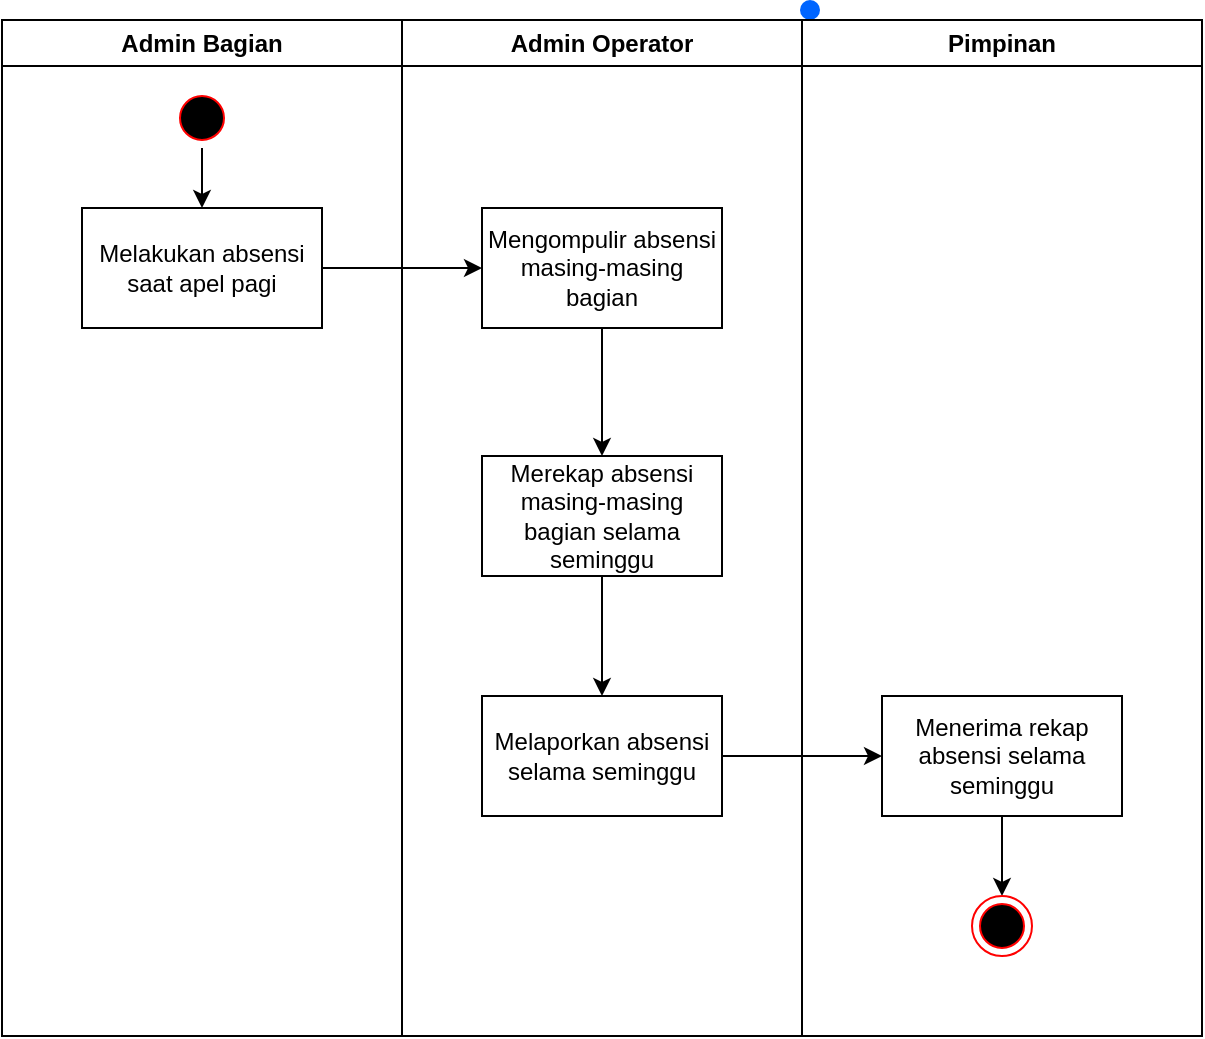 <mxfile version="24.8.3" pages="4">
  <diagram name="Absensi berjalan" id="K2sdL-CNl2_QNscl5u_D">
    <mxGraphModel dx="836" dy="518" grid="1" gridSize="10" guides="1" tooltips="1" connect="1" arrows="1" fold="1" page="1" pageScale="1" pageWidth="1169" pageHeight="827" math="0" shadow="0">
      <root>
        <mxCell id="0" />
        <mxCell id="1" parent="0" />
        <mxCell id="RP2PNdKI0fSP1oUf7DS6-1" value="" style="shape=ellipse;fillColor=#0065FF;strokeColor=none;html=1;sketch=0;" vertex="1" parent="1">
          <mxGeometry x="684" y="155" width="10" height="10" as="geometry" />
        </mxCell>
        <mxCell id="RP2PNdKI0fSP1oUf7DS6-2" value="Admin Bagian" style="swimlane;whiteSpace=wrap;html=1;startSize=23;" vertex="1" parent="1">
          <mxGeometry x="285" y="165" width="200" height="508" as="geometry" />
        </mxCell>
        <mxCell id="RP2PNdKI0fSP1oUf7DS6-3" style="rounded=0;orthogonalLoop=1;jettySize=auto;html=1;entryX=0.5;entryY=0;entryDx=0;entryDy=0;" edge="1" parent="RP2PNdKI0fSP1oUf7DS6-2" target="RP2PNdKI0fSP1oUf7DS6-5">
          <mxGeometry relative="1" as="geometry">
            <mxPoint x="505" y="158" as="targetPoint" />
            <mxPoint x="100" y="128" as="sourcePoint" />
          </mxGeometry>
        </mxCell>
        <mxCell id="RP2PNdKI0fSP1oUf7DS6-5" value="Melakukan absensi saat apel pagi" style="rounded=0;whiteSpace=wrap;html=1;" vertex="1" parent="RP2PNdKI0fSP1oUf7DS6-2">
          <mxGeometry x="40" y="94" width="120" height="60" as="geometry" />
        </mxCell>
        <mxCell id="RP2PNdKI0fSP1oUf7DS6-9" style="edgeStyle=orthogonalEdgeStyle;rounded=0;orthogonalLoop=1;jettySize=auto;html=1;exitX=0.5;exitY=1;exitDx=0;exitDy=0;entryX=0.5;entryY=0;entryDx=0;entryDy=0;" edge="1" parent="RP2PNdKI0fSP1oUf7DS6-2" source="RP2PNdKI0fSP1oUf7DS6-10" target="RP2PNdKI0fSP1oUf7DS6-5">
          <mxGeometry relative="1" as="geometry" />
        </mxCell>
        <mxCell id="RP2PNdKI0fSP1oUf7DS6-10" value="" style="ellipse;html=1;shape=startState;fillColor=#000000;strokeColor=#ff0000;" vertex="1" parent="RP2PNdKI0fSP1oUf7DS6-2">
          <mxGeometry x="85" y="34" width="30" height="30" as="geometry" />
        </mxCell>
        <mxCell id="RP2PNdKI0fSP1oUf7DS6-11" value="Admin Operator" style="swimlane;whiteSpace=wrap;html=1;startSize=23;" vertex="1" parent="1">
          <mxGeometry x="485" y="165" width="200" height="508" as="geometry" />
        </mxCell>
        <mxCell id="RP2PNdKI0fSP1oUf7DS6-38" style="edgeStyle=orthogonalEdgeStyle;rounded=0;orthogonalLoop=1;jettySize=auto;html=1;exitX=0.5;exitY=1;exitDx=0;exitDy=0;entryX=0.5;entryY=0;entryDx=0;entryDy=0;" edge="1" parent="RP2PNdKI0fSP1oUf7DS6-11" source="RP2PNdKI0fSP1oUf7DS6-19" target="RP2PNdKI0fSP1oUf7DS6-34">
          <mxGeometry relative="1" as="geometry" />
        </mxCell>
        <mxCell id="RP2PNdKI0fSP1oUf7DS6-19" value="Mengompulir absensi masing-masing bagian" style="rounded=0;whiteSpace=wrap;html=1;" vertex="1" parent="RP2PNdKI0fSP1oUf7DS6-11">
          <mxGeometry x="40" y="94" width="120" height="60" as="geometry" />
        </mxCell>
        <mxCell id="RP2PNdKI0fSP1oUf7DS6-39" style="edgeStyle=orthogonalEdgeStyle;rounded=0;orthogonalLoop=1;jettySize=auto;html=1;exitX=0.5;exitY=1;exitDx=0;exitDy=0;entryX=0.5;entryY=0;entryDx=0;entryDy=0;" edge="1" parent="RP2PNdKI0fSP1oUf7DS6-11" source="RP2PNdKI0fSP1oUf7DS6-34" target="RP2PNdKI0fSP1oUf7DS6-35">
          <mxGeometry relative="1" as="geometry" />
        </mxCell>
        <mxCell id="RP2PNdKI0fSP1oUf7DS6-34" value="Merekap absensi masing-masing bagian selama seminggu" style="rounded=0;whiteSpace=wrap;html=1;" vertex="1" parent="RP2PNdKI0fSP1oUf7DS6-11">
          <mxGeometry x="40" y="218" width="120" height="60" as="geometry" />
        </mxCell>
        <mxCell id="RP2PNdKI0fSP1oUf7DS6-35" value="Melaporkan absensi selama seminggu" style="rounded=0;whiteSpace=wrap;html=1;" vertex="1" parent="RP2PNdKI0fSP1oUf7DS6-11">
          <mxGeometry x="40" y="338" width="120" height="60" as="geometry" />
        </mxCell>
        <mxCell id="RP2PNdKI0fSP1oUf7DS6-24" value="Pimpinan" style="swimlane;whiteSpace=wrap;html=1;startSize=23;" vertex="1" parent="1">
          <mxGeometry x="685" y="165" width="200" height="508" as="geometry" />
        </mxCell>
        <mxCell id="RP2PNdKI0fSP1oUf7DS6-41" style="edgeStyle=orthogonalEdgeStyle;rounded=0;orthogonalLoop=1;jettySize=auto;html=1;exitX=0.5;exitY=1;exitDx=0;exitDy=0;entryX=0.5;entryY=0;entryDx=0;entryDy=0;" edge="1" parent="RP2PNdKI0fSP1oUf7DS6-24" source="RP2PNdKI0fSP1oUf7DS6-36" target="RP2PNdKI0fSP1oUf7DS6-37">
          <mxGeometry relative="1" as="geometry" />
        </mxCell>
        <mxCell id="RP2PNdKI0fSP1oUf7DS6-36" value="Menerima rekap absensi selama seminggu" style="rounded=0;whiteSpace=wrap;html=1;" vertex="1" parent="RP2PNdKI0fSP1oUf7DS6-24">
          <mxGeometry x="40" y="338" width="120" height="60" as="geometry" />
        </mxCell>
        <mxCell id="RP2PNdKI0fSP1oUf7DS6-37" value="" style="ellipse;html=1;shape=endState;fillColor=#000000;strokeColor=#ff0000;" vertex="1" parent="RP2PNdKI0fSP1oUf7DS6-24">
          <mxGeometry x="85" y="438" width="30" height="30" as="geometry" />
        </mxCell>
        <mxCell id="RP2PNdKI0fSP1oUf7DS6-33" style="edgeStyle=orthogonalEdgeStyle;rounded=0;orthogonalLoop=1;jettySize=auto;html=1;exitX=1;exitY=0.5;exitDx=0;exitDy=0;entryX=0;entryY=0.5;entryDx=0;entryDy=0;" edge="1" parent="1" source="RP2PNdKI0fSP1oUf7DS6-5" target="RP2PNdKI0fSP1oUf7DS6-19">
          <mxGeometry relative="1" as="geometry" />
        </mxCell>
        <mxCell id="RP2PNdKI0fSP1oUf7DS6-40" style="edgeStyle=orthogonalEdgeStyle;rounded=0;orthogonalLoop=1;jettySize=auto;html=1;exitX=1;exitY=0.5;exitDx=0;exitDy=0;entryX=0;entryY=0.5;entryDx=0;entryDy=0;" edge="1" parent="1" source="RP2PNdKI0fSP1oUf7DS6-35" target="RP2PNdKI0fSP1oUf7DS6-36">
          <mxGeometry relative="1" as="geometry" />
        </mxCell>
      </root>
    </mxGraphModel>
  </diagram>
  <diagram id="sGYy2NE35psyO95sojaD" name="Cuti berjalan">
    <mxGraphModel dx="836" dy="518" grid="1" gridSize="10" guides="1" tooltips="1" connect="1" arrows="1" fold="1" page="1" pageScale="1" pageWidth="1169" pageHeight="827" math="0" shadow="0">
      <root>
        <mxCell id="0" />
        <mxCell id="1" parent="0" />
        <mxCell id="Ii3kwbRo7oEwA61v0vtd-1" value="" style="shape=ellipse;fillColor=#0065FF;strokeColor=none;html=1;sketch=0;" vertex="1" parent="1">
          <mxGeometry x="684" y="116" width="10" height="10" as="geometry" />
        </mxCell>
        <mxCell id="Ii3kwbRo7oEwA61v0vtd-2" value="Admin Bagian" style="swimlane;whiteSpace=wrap;html=1;startSize=23;" vertex="1" parent="1">
          <mxGeometry x="285" y="126" width="200" height="585" as="geometry" />
        </mxCell>
        <mxCell id="Ii3kwbRo7oEwA61v0vtd-3" style="rounded=0;orthogonalLoop=1;jettySize=auto;html=1;entryX=0.5;entryY=0;entryDx=0;entryDy=0;" edge="1" parent="Ii3kwbRo7oEwA61v0vtd-2" target="Ii3kwbRo7oEwA61v0vtd-4">
          <mxGeometry relative="1" as="geometry">
            <mxPoint x="505" y="158" as="targetPoint" />
            <mxPoint x="100" y="128" as="sourcePoint" />
          </mxGeometry>
        </mxCell>
        <mxCell id="Ii3kwbRo7oEwA61v0vtd-4" value="Mengajukan cuti" style="rounded=0;whiteSpace=wrap;html=1;" vertex="1" parent="Ii3kwbRo7oEwA61v0vtd-2">
          <mxGeometry x="40" y="85" width="120" height="60" as="geometry" />
        </mxCell>
        <mxCell id="Ii3kwbRo7oEwA61v0vtd-5" style="edgeStyle=orthogonalEdgeStyle;rounded=0;orthogonalLoop=1;jettySize=auto;html=1;exitX=0.5;exitY=1;exitDx=0;exitDy=0;entryX=0.5;entryY=0;entryDx=0;entryDy=0;" edge="1" parent="Ii3kwbRo7oEwA61v0vtd-2" source="Ii3kwbRo7oEwA61v0vtd-6" target="Ii3kwbRo7oEwA61v0vtd-4">
          <mxGeometry relative="1" as="geometry" />
        </mxCell>
        <mxCell id="Ii3kwbRo7oEwA61v0vtd-6" value="" style="ellipse;html=1;shape=startState;fillColor=#000000;strokeColor=#ff0000;" vertex="1" parent="Ii3kwbRo7oEwA61v0vtd-2">
          <mxGeometry x="85" y="34" width="30" height="30" as="geometry" />
        </mxCell>
        <mxCell id="kR0eay2GHYo3jmkJ7m7U-7" value="Pemberitahuan penolakan izin" style="rounded=0;whiteSpace=wrap;html=1;" vertex="1" parent="Ii3kwbRo7oEwA61v0vtd-2">
          <mxGeometry x="40" y="345" width="120" height="60" as="geometry" />
        </mxCell>
        <mxCell id="Ii3kwbRo7oEwA61v0vtd-7" value="Admin Operator" style="swimlane;whiteSpace=wrap;html=1;startSize=23;" vertex="1" parent="1">
          <mxGeometry x="485" y="126" width="200" height="585" as="geometry" />
        </mxCell>
        <mxCell id="kR0eay2GHYo3jmkJ7m7U-1" style="edgeStyle=orthogonalEdgeStyle;rounded=0;orthogonalLoop=1;jettySize=auto;html=1;exitX=0.5;exitY=1;exitDx=0;exitDy=0;entryX=0.5;entryY=0;entryDx=0;entryDy=0;" edge="1" parent="Ii3kwbRo7oEwA61v0vtd-7" source="Ii3kwbRo7oEwA61v0vtd-9" target="Ii3kwbRo7oEwA61v0vtd-22">
          <mxGeometry relative="1" as="geometry" />
        </mxCell>
        <mxCell id="Ii3kwbRo7oEwA61v0vtd-9" value="Menerima pengajuan cuti / izin" style="rounded=0;whiteSpace=wrap;html=1;" vertex="1" parent="Ii3kwbRo7oEwA61v0vtd-7">
          <mxGeometry x="40" y="85" width="120" height="60" as="geometry" />
        </mxCell>
        <mxCell id="kR0eay2GHYo3jmkJ7m7U-2" style="edgeStyle=orthogonalEdgeStyle;rounded=0;orthogonalLoop=1;jettySize=auto;html=1;exitX=0.5;exitY=1;exitDx=0;exitDy=0;entryX=0.5;entryY=0;entryDx=0;entryDy=0;" edge="1" parent="Ii3kwbRo7oEwA61v0vtd-7" source="Ii3kwbRo7oEwA61v0vtd-22" target="Ii3kwbRo7oEwA61v0vtd-27">
          <mxGeometry relative="1" as="geometry" />
        </mxCell>
        <mxCell id="Ii3kwbRo7oEwA61v0vtd-22" value="Memverifikasi kelayakan sesuai absensi masuk kerja" style="rounded=0;whiteSpace=wrap;html=1;" vertex="1" parent="Ii3kwbRo7oEwA61v0vtd-7">
          <mxGeometry x="40" y="175" width="120" height="60" as="geometry" />
        </mxCell>
        <mxCell id="Ii3kwbRo7oEwA61v0vtd-27" value="Melaporkan ke pimpinan" style="rounded=0;whiteSpace=wrap;html=1;" vertex="1" parent="Ii3kwbRo7oEwA61v0vtd-7">
          <mxGeometry x="40" y="255" width="120" height="60" as="geometry" />
        </mxCell>
        <mxCell id="kR0eay2GHYo3jmkJ7m7U-6" value="Meneruskan disposisi" style="rounded=0;whiteSpace=wrap;html=1;" vertex="1" parent="Ii3kwbRo7oEwA61v0vtd-7">
          <mxGeometry x="40" y="345" width="120" height="60" as="geometry" />
        </mxCell>
        <mxCell id="kR0eay2GHYo3jmkJ7m7U-11" style="edgeStyle=orthogonalEdgeStyle;rounded=0;orthogonalLoop=1;jettySize=auto;html=1;exitX=0.5;exitY=1;exitDx=0;exitDy=0;entryX=0.5;entryY=0;entryDx=0;entryDy=0;" edge="1" parent="Ii3kwbRo7oEwA61v0vtd-7" source="kR0eay2GHYo3jmkJ7m7U-10" target="Ii3kwbRo7oEwA61v0vtd-29">
          <mxGeometry relative="1" as="geometry" />
        </mxCell>
        <mxCell id="kR0eay2GHYo3jmkJ7m7U-10" value="Membuat surat cuti" style="rounded=0;whiteSpace=wrap;html=1;" vertex="1" parent="Ii3kwbRo7oEwA61v0vtd-7">
          <mxGeometry x="40" y="435" width="120" height="60" as="geometry" />
        </mxCell>
        <mxCell id="Ii3kwbRo7oEwA61v0vtd-29" value="" style="ellipse;html=1;shape=endState;fillColor=#000000;strokeColor=#ff0000;" vertex="1" parent="Ii3kwbRo7oEwA61v0vtd-7">
          <mxGeometry x="85" y="525" width="30" height="30" as="geometry" />
        </mxCell>
        <mxCell id="Ii3kwbRo7oEwA61v0vtd-13" value="Pimpinan" style="swimlane;whiteSpace=wrap;html=1;startSize=23;" vertex="1" parent="1">
          <mxGeometry x="685" y="126" width="200" height="585" as="geometry" />
        </mxCell>
        <mxCell id="Ii3kwbRo7oEwA61v0vtd-21" value="Disetujui?" style="rhombus;whiteSpace=wrap;html=1;" vertex="1" parent="Ii3kwbRo7oEwA61v0vtd-13">
          <mxGeometry x="60" y="335" width="80" height="80" as="geometry" />
        </mxCell>
        <mxCell id="kR0eay2GHYo3jmkJ7m7U-5" style="edgeStyle=orthogonalEdgeStyle;rounded=0;orthogonalLoop=1;jettySize=auto;html=1;exitX=0.5;exitY=1;exitDx=0;exitDy=0;entryX=0.5;entryY=0;entryDx=0;entryDy=0;" edge="1" parent="Ii3kwbRo7oEwA61v0vtd-13" source="kR0eay2GHYo3jmkJ7m7U-3" target="Ii3kwbRo7oEwA61v0vtd-21">
          <mxGeometry relative="1" as="geometry" />
        </mxCell>
        <mxCell id="kR0eay2GHYo3jmkJ7m7U-3" value="Menerima pengajuan" style="rounded=0;whiteSpace=wrap;html=1;" vertex="1" parent="Ii3kwbRo7oEwA61v0vtd-13">
          <mxGeometry x="40" y="255" width="120" height="60" as="geometry" />
        </mxCell>
        <mxCell id="Ii3kwbRo7oEwA61v0vtd-17" style="edgeStyle=orthogonalEdgeStyle;rounded=0;orthogonalLoop=1;jettySize=auto;html=1;exitX=1;exitY=0.5;exitDx=0;exitDy=0;entryX=0;entryY=0.5;entryDx=0;entryDy=0;" edge="1" parent="1" source="Ii3kwbRo7oEwA61v0vtd-4" target="Ii3kwbRo7oEwA61v0vtd-9">
          <mxGeometry relative="1" as="geometry" />
        </mxCell>
        <mxCell id="kR0eay2GHYo3jmkJ7m7U-4" style="edgeStyle=orthogonalEdgeStyle;rounded=0;orthogonalLoop=1;jettySize=auto;html=1;exitX=1;exitY=0.5;exitDx=0;exitDy=0;entryX=0;entryY=0.5;entryDx=0;entryDy=0;" edge="1" parent="1" source="Ii3kwbRo7oEwA61v0vtd-27" target="kR0eay2GHYo3jmkJ7m7U-3">
          <mxGeometry relative="1" as="geometry" />
        </mxCell>
        <mxCell id="kR0eay2GHYo3jmkJ7m7U-8" style="edgeStyle=orthogonalEdgeStyle;rounded=0;orthogonalLoop=1;jettySize=auto;html=1;exitX=0;exitY=0.5;exitDx=0;exitDy=0;entryX=1;entryY=0.5;entryDx=0;entryDy=0;" edge="1" parent="1" source="kR0eay2GHYo3jmkJ7m7U-6" target="kR0eay2GHYo3jmkJ7m7U-7">
          <mxGeometry relative="1" as="geometry" />
        </mxCell>
        <mxCell id="kR0eay2GHYo3jmkJ7m7U-9" value="No" style="edgeStyle=orthogonalEdgeStyle;rounded=0;orthogonalLoop=1;jettySize=auto;html=1;exitX=0;exitY=0.5;exitDx=0;exitDy=0;entryX=1;entryY=0.5;entryDx=0;entryDy=0;" edge="1" parent="1" source="Ii3kwbRo7oEwA61v0vtd-21" target="kR0eay2GHYo3jmkJ7m7U-6">
          <mxGeometry relative="1" as="geometry" />
        </mxCell>
        <mxCell id="kR0eay2GHYo3jmkJ7m7U-12" value="Yes" style="edgeStyle=orthogonalEdgeStyle;rounded=0;orthogonalLoop=1;jettySize=auto;html=1;exitX=0.5;exitY=1;exitDx=0;exitDy=0;entryX=1;entryY=0.5;entryDx=0;entryDy=0;" edge="1" parent="1" source="Ii3kwbRo7oEwA61v0vtd-21" target="kR0eay2GHYo3jmkJ7m7U-10">
          <mxGeometry relative="1" as="geometry" />
        </mxCell>
      </root>
    </mxGraphModel>
  </diagram>
  <diagram id="3SzZhy67pFNnUo_OLMB9" name="Absensi usulan">
    <mxGraphModel dx="794" dy="492" grid="1" gridSize="10" guides="1" tooltips="1" connect="1" arrows="1" fold="1" page="1" pageScale="1" pageWidth="1169" pageHeight="827" math="0" shadow="0">
      <root>
        <mxCell id="0" />
        <mxCell id="1" parent="0" />
        <mxCell id="vDS6wJJqvp1cuCn6fOoQ-1" value="" style="shape=ellipse;fillColor=#0065FF;strokeColor=none;html=1;sketch=0;" vertex="1" parent="1">
          <mxGeometry x="784" y="216" width="10" height="10" as="geometry" />
        </mxCell>
        <mxCell id="vDS6wJJqvp1cuCn6fOoQ-2" value="Sistem" style="swimlane;whiteSpace=wrap;html=1;startSize=23;" vertex="1" parent="1">
          <mxGeometry x="385" y="226" width="200" height="385" as="geometry" />
        </mxCell>
        <mxCell id="vDS6wJJqvp1cuCn6fOoQ-3" style="rounded=0;orthogonalLoop=1;jettySize=auto;html=1;entryX=0.5;entryY=0;entryDx=0;entryDy=0;" edge="1" parent="vDS6wJJqvp1cuCn6fOoQ-2" target="vDS6wJJqvp1cuCn6fOoQ-4">
          <mxGeometry relative="1" as="geometry">
            <mxPoint x="505" y="158" as="targetPoint" />
            <mxPoint x="100" y="128" as="sourcePoint" />
          </mxGeometry>
        </mxCell>
        <mxCell id="vDS6wJJqvp1cuCn6fOoQ-4" value="Menyimpan dan merekap semua bagian" style="rounded=0;whiteSpace=wrap;html=1;" vertex="1" parent="vDS6wJJqvp1cuCn6fOoQ-2">
          <mxGeometry x="40" y="94" width="120" height="60" as="geometry" />
        </mxCell>
        <mxCell id="vDS6wJJqvp1cuCn6fOoQ-7" value="Admin Operator" style="swimlane;whiteSpace=wrap;html=1;startSize=23;" vertex="1" parent="1">
          <mxGeometry x="585" y="226" width="200" height="385" as="geometry" />
        </mxCell>
        <mxCell id="vDS6wJJqvp1cuCn6fOoQ-26" style="edgeStyle=orthogonalEdgeStyle;rounded=0;orthogonalLoop=1;jettySize=auto;html=1;exitX=0.5;exitY=1;exitDx=0;exitDy=0;entryX=0.5;entryY=0;entryDx=0;entryDy=0;" edge="1" parent="vDS6wJJqvp1cuCn6fOoQ-7" source="vDS6wJJqvp1cuCn6fOoQ-9" target="vDS6wJJqvp1cuCn6fOoQ-11">
          <mxGeometry relative="1" as="geometry" />
        </mxCell>
        <mxCell id="vDS6wJJqvp1cuCn6fOoQ-9" value="Unduh rekapan data" style="rounded=0;whiteSpace=wrap;html=1;" vertex="1" parent="vDS6wJJqvp1cuCn6fOoQ-7">
          <mxGeometry x="40" y="94" width="120" height="60" as="geometry" />
        </mxCell>
        <mxCell id="vDS6wJJqvp1cuCn6fOoQ-11" value="Melaporkan absensi" style="rounded=0;whiteSpace=wrap;html=1;" vertex="1" parent="vDS6wJJqvp1cuCn6fOoQ-7">
          <mxGeometry x="40" y="218" width="120" height="60" as="geometry" />
        </mxCell>
        <mxCell id="vDS6wJJqvp1cuCn6fOoQ-13" value="Pimpinan" style="swimlane;whiteSpace=wrap;html=1;startSize=23;" vertex="1" parent="1">
          <mxGeometry x="785" y="226" width="200" height="385" as="geometry" />
        </mxCell>
        <mxCell id="vDS6wJJqvp1cuCn6fOoQ-14" style="edgeStyle=orthogonalEdgeStyle;rounded=0;orthogonalLoop=1;jettySize=auto;html=1;exitX=0.5;exitY=1;exitDx=0;exitDy=0;entryX=0.5;entryY=0;entryDx=0;entryDy=0;" edge="1" parent="vDS6wJJqvp1cuCn6fOoQ-13" source="vDS6wJJqvp1cuCn6fOoQ-15" target="vDS6wJJqvp1cuCn6fOoQ-16">
          <mxGeometry relative="1" as="geometry" />
        </mxCell>
        <mxCell id="vDS6wJJqvp1cuCn6fOoQ-15" value="Menerima rekap absensi" style="rounded=0;whiteSpace=wrap;html=1;" vertex="1" parent="vDS6wJJqvp1cuCn6fOoQ-13">
          <mxGeometry x="40" y="218" width="120" height="60" as="geometry" />
        </mxCell>
        <mxCell id="vDS6wJJqvp1cuCn6fOoQ-16" value="" style="ellipse;html=1;shape=endState;fillColor=#000000;strokeColor=#ff0000;" vertex="1" parent="vDS6wJJqvp1cuCn6fOoQ-13">
          <mxGeometry x="85" y="325" width="30" height="30" as="geometry" />
        </mxCell>
        <mxCell id="vDS6wJJqvp1cuCn6fOoQ-19" value="Admin Bagian" style="swimlane;whiteSpace=wrap;html=1;startSize=23;" vertex="1" parent="1">
          <mxGeometry x="185" y="226" width="200" height="385" as="geometry" />
        </mxCell>
        <mxCell id="vDS6wJJqvp1cuCn6fOoQ-20" style="rounded=0;orthogonalLoop=1;jettySize=auto;html=1;entryX=0.5;entryY=0;entryDx=0;entryDy=0;" edge="1" parent="vDS6wJJqvp1cuCn6fOoQ-19" target="vDS6wJJqvp1cuCn6fOoQ-21">
          <mxGeometry relative="1" as="geometry">
            <mxPoint x="505" y="158" as="targetPoint" />
            <mxPoint x="100" y="128" as="sourcePoint" />
          </mxGeometry>
        </mxCell>
        <mxCell id="vDS6wJJqvp1cuCn6fOoQ-21" value="Melakukan absensi" style="rounded=0;whiteSpace=wrap;html=1;" vertex="1" parent="vDS6wJJqvp1cuCn6fOoQ-19">
          <mxGeometry x="40" y="94" width="120" height="60" as="geometry" />
        </mxCell>
        <mxCell id="vDS6wJJqvp1cuCn6fOoQ-22" style="edgeStyle=orthogonalEdgeStyle;rounded=0;orthogonalLoop=1;jettySize=auto;html=1;exitX=0.5;exitY=1;exitDx=0;exitDy=0;entryX=0.5;entryY=0;entryDx=0;entryDy=0;" edge="1" parent="vDS6wJJqvp1cuCn6fOoQ-19" source="vDS6wJJqvp1cuCn6fOoQ-23" target="vDS6wJJqvp1cuCn6fOoQ-21">
          <mxGeometry relative="1" as="geometry" />
        </mxCell>
        <mxCell id="vDS6wJJqvp1cuCn6fOoQ-23" value="" style="ellipse;html=1;shape=startState;fillColor=#000000;strokeColor=#ff0000;" vertex="1" parent="vDS6wJJqvp1cuCn6fOoQ-19">
          <mxGeometry x="85" y="34" width="30" height="30" as="geometry" />
        </mxCell>
        <mxCell id="vDS6wJJqvp1cuCn6fOoQ-24" style="edgeStyle=orthogonalEdgeStyle;rounded=0;orthogonalLoop=1;jettySize=auto;html=1;exitX=1;exitY=0.5;exitDx=0;exitDy=0;entryX=0;entryY=0.5;entryDx=0;entryDy=0;" edge="1" parent="1" source="vDS6wJJqvp1cuCn6fOoQ-21" target="vDS6wJJqvp1cuCn6fOoQ-4">
          <mxGeometry relative="1" as="geometry" />
        </mxCell>
        <mxCell id="vDS6wJJqvp1cuCn6fOoQ-25" style="edgeStyle=orthogonalEdgeStyle;rounded=0;orthogonalLoop=1;jettySize=auto;html=1;exitX=1;exitY=0.5;exitDx=0;exitDy=0;entryX=0;entryY=0.5;entryDx=0;entryDy=0;" edge="1" parent="1" source="vDS6wJJqvp1cuCn6fOoQ-4" target="vDS6wJJqvp1cuCn6fOoQ-9">
          <mxGeometry relative="1" as="geometry" />
        </mxCell>
        <mxCell id="vDS6wJJqvp1cuCn6fOoQ-27" style="edgeStyle=orthogonalEdgeStyle;rounded=0;orthogonalLoop=1;jettySize=auto;html=1;exitX=1;exitY=0.5;exitDx=0;exitDy=0;entryX=0;entryY=0.5;entryDx=0;entryDy=0;" edge="1" parent="1" source="vDS6wJJqvp1cuCn6fOoQ-11" target="vDS6wJJqvp1cuCn6fOoQ-15">
          <mxGeometry relative="1" as="geometry" />
        </mxCell>
      </root>
    </mxGraphModel>
  </diagram>
  <diagram id="GhmMchgFNy6X7R87W3E0" name="Cuti usulan">
    <mxGraphModel dx="993" dy="615" grid="1" gridSize="10" guides="1" tooltips="1" connect="1" arrows="1" fold="1" page="1" pageScale="1" pageWidth="1169" pageHeight="827" math="0" shadow="0">
      <root>
        <mxCell id="0" />
        <mxCell id="1" parent="0" />
        <mxCell id="0fYuL7wdUbv8ZMNUEp9P-1" value="" style="shape=ellipse;fillColor=#0065FF;strokeColor=none;html=1;sketch=0;" vertex="1" parent="1">
          <mxGeometry x="784" y="155" width="10" height="10" as="geometry" />
        </mxCell>
        <mxCell id="0fYuL7wdUbv8ZMNUEp9P-2" value="Sistem" style="swimlane;whiteSpace=wrap;html=1;startSize=23;" vertex="1" parent="1">
          <mxGeometry x="385" y="165" width="200" height="508" as="geometry" />
        </mxCell>
        <mxCell id="0fYuL7wdUbv8ZMNUEp9P-9" value="Mengecek kelayakan sesuai absensi kerja" style="rounded=0;whiteSpace=wrap;html=1;" vertex="1" parent="0fYuL7wdUbv8ZMNUEp9P-2">
          <mxGeometry x="40" y="94" width="120" height="60" as="geometry" />
        </mxCell>
        <mxCell id="0fYuL7wdUbv8ZMNUEp9P-8" value="Admin Operator" style="swimlane;whiteSpace=wrap;html=1;startSize=23;" vertex="1" parent="1">
          <mxGeometry x="585" y="165" width="200" height="508" as="geometry" />
        </mxCell>
        <mxCell id="0fYuL7wdUbv8ZMNUEp9P-10" value="Meneruskan disposisi" style="rounded=0;whiteSpace=wrap;html=1;" vertex="1" parent="0fYuL7wdUbv8ZMNUEp9P-8">
          <mxGeometry x="40" y="205" width="120" height="60" as="geometry" />
        </mxCell>
        <mxCell id="0fYuL7wdUbv8ZMNUEp9P-11" style="edgeStyle=orthogonalEdgeStyle;rounded=0;orthogonalLoop=1;jettySize=auto;html=1;exitX=0.5;exitY=1;exitDx=0;exitDy=0;entryX=0.5;entryY=0;entryDx=0;entryDy=0;" edge="1" parent="0fYuL7wdUbv8ZMNUEp9P-8" source="0fYuL7wdUbv8ZMNUEp9P-12" target="0fYuL7wdUbv8ZMNUEp9P-13">
          <mxGeometry relative="1" as="geometry" />
        </mxCell>
        <mxCell id="0fYuL7wdUbv8ZMNUEp9P-12" value="Membuat surat izin atau cuti" style="rounded=0;whiteSpace=wrap;html=1;" vertex="1" parent="0fYuL7wdUbv8ZMNUEp9P-8">
          <mxGeometry x="40" y="315" width="120" height="60" as="geometry" />
        </mxCell>
        <mxCell id="0fYuL7wdUbv8ZMNUEp9P-13" value="" style="ellipse;html=1;shape=endState;fillColor=#000000;strokeColor=#ff0000;" vertex="1" parent="0fYuL7wdUbv8ZMNUEp9P-8">
          <mxGeometry x="85" y="415" width="30" height="30" as="geometry" />
        </mxCell>
        <mxCell id="RgnCaa3XSqlw6Yye9447-1" value="Meneruskan pengajuan" style="rounded=0;whiteSpace=wrap;html=1;" vertex="1" parent="0fYuL7wdUbv8ZMNUEp9P-8">
          <mxGeometry x="40" y="95" width="120" height="60" as="geometry" />
        </mxCell>
        <mxCell id="0fYuL7wdUbv8ZMNUEp9P-14" value="Pimpinan" style="swimlane;whiteSpace=wrap;html=1;startSize=23;" vertex="1" parent="1">
          <mxGeometry x="785" y="165" width="200" height="508" as="geometry" />
        </mxCell>
        <mxCell id="0fYuL7wdUbv8ZMNUEp9P-15" style="edgeStyle=orthogonalEdgeStyle;rounded=0;orthogonalLoop=1;jettySize=auto;html=1;exitX=0.5;exitY=1;exitDx=0;exitDy=0;entryX=0.5;entryY=0;entryDx=0;entryDy=0;" edge="1" parent="0fYuL7wdUbv8ZMNUEp9P-14" source="0fYuL7wdUbv8ZMNUEp9P-16" target="0fYuL7wdUbv8ZMNUEp9P-17">
          <mxGeometry relative="1" as="geometry" />
        </mxCell>
        <mxCell id="0fYuL7wdUbv8ZMNUEp9P-16" value="Menerima pengajuan" style="rounded=0;whiteSpace=wrap;html=1;" vertex="1" parent="0fYuL7wdUbv8ZMNUEp9P-14">
          <mxGeometry x="40" y="94" width="120" height="60" as="geometry" />
        </mxCell>
        <mxCell id="0fYuL7wdUbv8ZMNUEp9P-17" value="Disetujui?" style="rhombus;whiteSpace=wrap;html=1;" vertex="1" parent="0fYuL7wdUbv8ZMNUEp9P-14">
          <mxGeometry x="60" y="195" width="80" height="80" as="geometry" />
        </mxCell>
        <mxCell id="0fYuL7wdUbv8ZMNUEp9P-20" value="No" style="edgeStyle=orthogonalEdgeStyle;rounded=0;orthogonalLoop=1;jettySize=auto;html=1;exitX=0;exitY=0.5;exitDx=0;exitDy=0;entryX=1;entryY=0.5;entryDx=0;entryDy=0;" edge="1" parent="1" source="0fYuL7wdUbv8ZMNUEp9P-17" target="0fYuL7wdUbv8ZMNUEp9P-10">
          <mxGeometry relative="1" as="geometry" />
        </mxCell>
        <mxCell id="0fYuL7wdUbv8ZMNUEp9P-22" value="Yes" style="edgeStyle=orthogonalEdgeStyle;rounded=0;orthogonalLoop=1;jettySize=auto;html=1;exitX=0.5;exitY=1;exitDx=0;exitDy=0;entryX=1;entryY=0.5;entryDx=0;entryDy=0;" edge="1" parent="1" source="0fYuL7wdUbv8ZMNUEp9P-17" target="0fYuL7wdUbv8ZMNUEp9P-12">
          <mxGeometry relative="1" as="geometry" />
        </mxCell>
        <mxCell id="0fYuL7wdUbv8ZMNUEp9P-23" value="Admin Bagian" style="swimlane;whiteSpace=wrap;html=1;startSize=23;" vertex="1" parent="1">
          <mxGeometry x="185" y="165" width="200" height="508" as="geometry" />
        </mxCell>
        <mxCell id="0fYuL7wdUbv8ZMNUEp9P-24" style="rounded=0;orthogonalLoop=1;jettySize=auto;html=1;entryX=0.5;entryY=0;entryDx=0;entryDy=0;" edge="1" parent="0fYuL7wdUbv8ZMNUEp9P-23" target="0fYuL7wdUbv8ZMNUEp9P-25">
          <mxGeometry relative="1" as="geometry">
            <mxPoint x="505" y="158" as="targetPoint" />
            <mxPoint x="100" y="128" as="sourcePoint" />
          </mxGeometry>
        </mxCell>
        <mxCell id="0fYuL7wdUbv8ZMNUEp9P-25" value="Mengajukan cuti" style="rounded=0;whiteSpace=wrap;html=1;" vertex="1" parent="0fYuL7wdUbv8ZMNUEp9P-23">
          <mxGeometry x="40" y="94" width="120" height="60" as="geometry" />
        </mxCell>
        <mxCell id="0fYuL7wdUbv8ZMNUEp9P-26" style="edgeStyle=orthogonalEdgeStyle;rounded=0;orthogonalLoop=1;jettySize=auto;html=1;exitX=0.5;exitY=1;exitDx=0;exitDy=0;entryX=0.5;entryY=0;entryDx=0;entryDy=0;" edge="1" parent="0fYuL7wdUbv8ZMNUEp9P-23" source="0fYuL7wdUbv8ZMNUEp9P-27" target="0fYuL7wdUbv8ZMNUEp9P-25">
          <mxGeometry relative="1" as="geometry" />
        </mxCell>
        <mxCell id="0fYuL7wdUbv8ZMNUEp9P-27" value="" style="ellipse;html=1;shape=startState;fillColor=#000000;strokeColor=#ff0000;" vertex="1" parent="0fYuL7wdUbv8ZMNUEp9P-23">
          <mxGeometry x="85" y="34" width="30" height="30" as="geometry" />
        </mxCell>
        <mxCell id="0fYuL7wdUbv8ZMNUEp9P-28" value="Pemberitahuan penolakan izin" style="rounded=0;whiteSpace=wrap;html=1;" vertex="1" parent="0fYuL7wdUbv8ZMNUEp9P-23">
          <mxGeometry x="40" y="205" width="120" height="60" as="geometry" />
        </mxCell>
        <mxCell id="RgnCaa3XSqlw6Yye9447-2" style="edgeStyle=orthogonalEdgeStyle;rounded=0;orthogonalLoop=1;jettySize=auto;html=1;exitX=1;exitY=0.5;exitDx=0;exitDy=0;entryX=0;entryY=0.5;entryDx=0;entryDy=0;" edge="1" parent="1" source="0fYuL7wdUbv8ZMNUEp9P-25" target="0fYuL7wdUbv8ZMNUEp9P-9">
          <mxGeometry relative="1" as="geometry" />
        </mxCell>
        <mxCell id="RgnCaa3XSqlw6Yye9447-3" style="edgeStyle=orthogonalEdgeStyle;rounded=0;orthogonalLoop=1;jettySize=auto;html=1;exitX=1;exitY=0.5;exitDx=0;exitDy=0;entryX=0;entryY=0.5;entryDx=0;entryDy=0;" edge="1" parent="1" source="0fYuL7wdUbv8ZMNUEp9P-9" target="RgnCaa3XSqlw6Yye9447-1">
          <mxGeometry relative="1" as="geometry" />
        </mxCell>
        <mxCell id="RgnCaa3XSqlw6Yye9447-4" style="edgeStyle=orthogonalEdgeStyle;rounded=0;orthogonalLoop=1;jettySize=auto;html=1;exitX=1;exitY=0.5;exitDx=0;exitDy=0;entryX=0;entryY=0.5;entryDx=0;entryDy=0;" edge="1" parent="1" source="RgnCaa3XSqlw6Yye9447-1" target="0fYuL7wdUbv8ZMNUEp9P-16">
          <mxGeometry relative="1" as="geometry" />
        </mxCell>
        <mxCell id="RgnCaa3XSqlw6Yye9447-5" style="edgeStyle=orthogonalEdgeStyle;rounded=0;orthogonalLoop=1;jettySize=auto;html=1;exitX=0;exitY=0.5;exitDx=0;exitDy=0;entryX=1;entryY=0.5;entryDx=0;entryDy=0;" edge="1" parent="1" source="0fYuL7wdUbv8ZMNUEp9P-10" target="0fYuL7wdUbv8ZMNUEp9P-28">
          <mxGeometry relative="1" as="geometry" />
        </mxCell>
      </root>
    </mxGraphModel>
  </diagram>
</mxfile>
